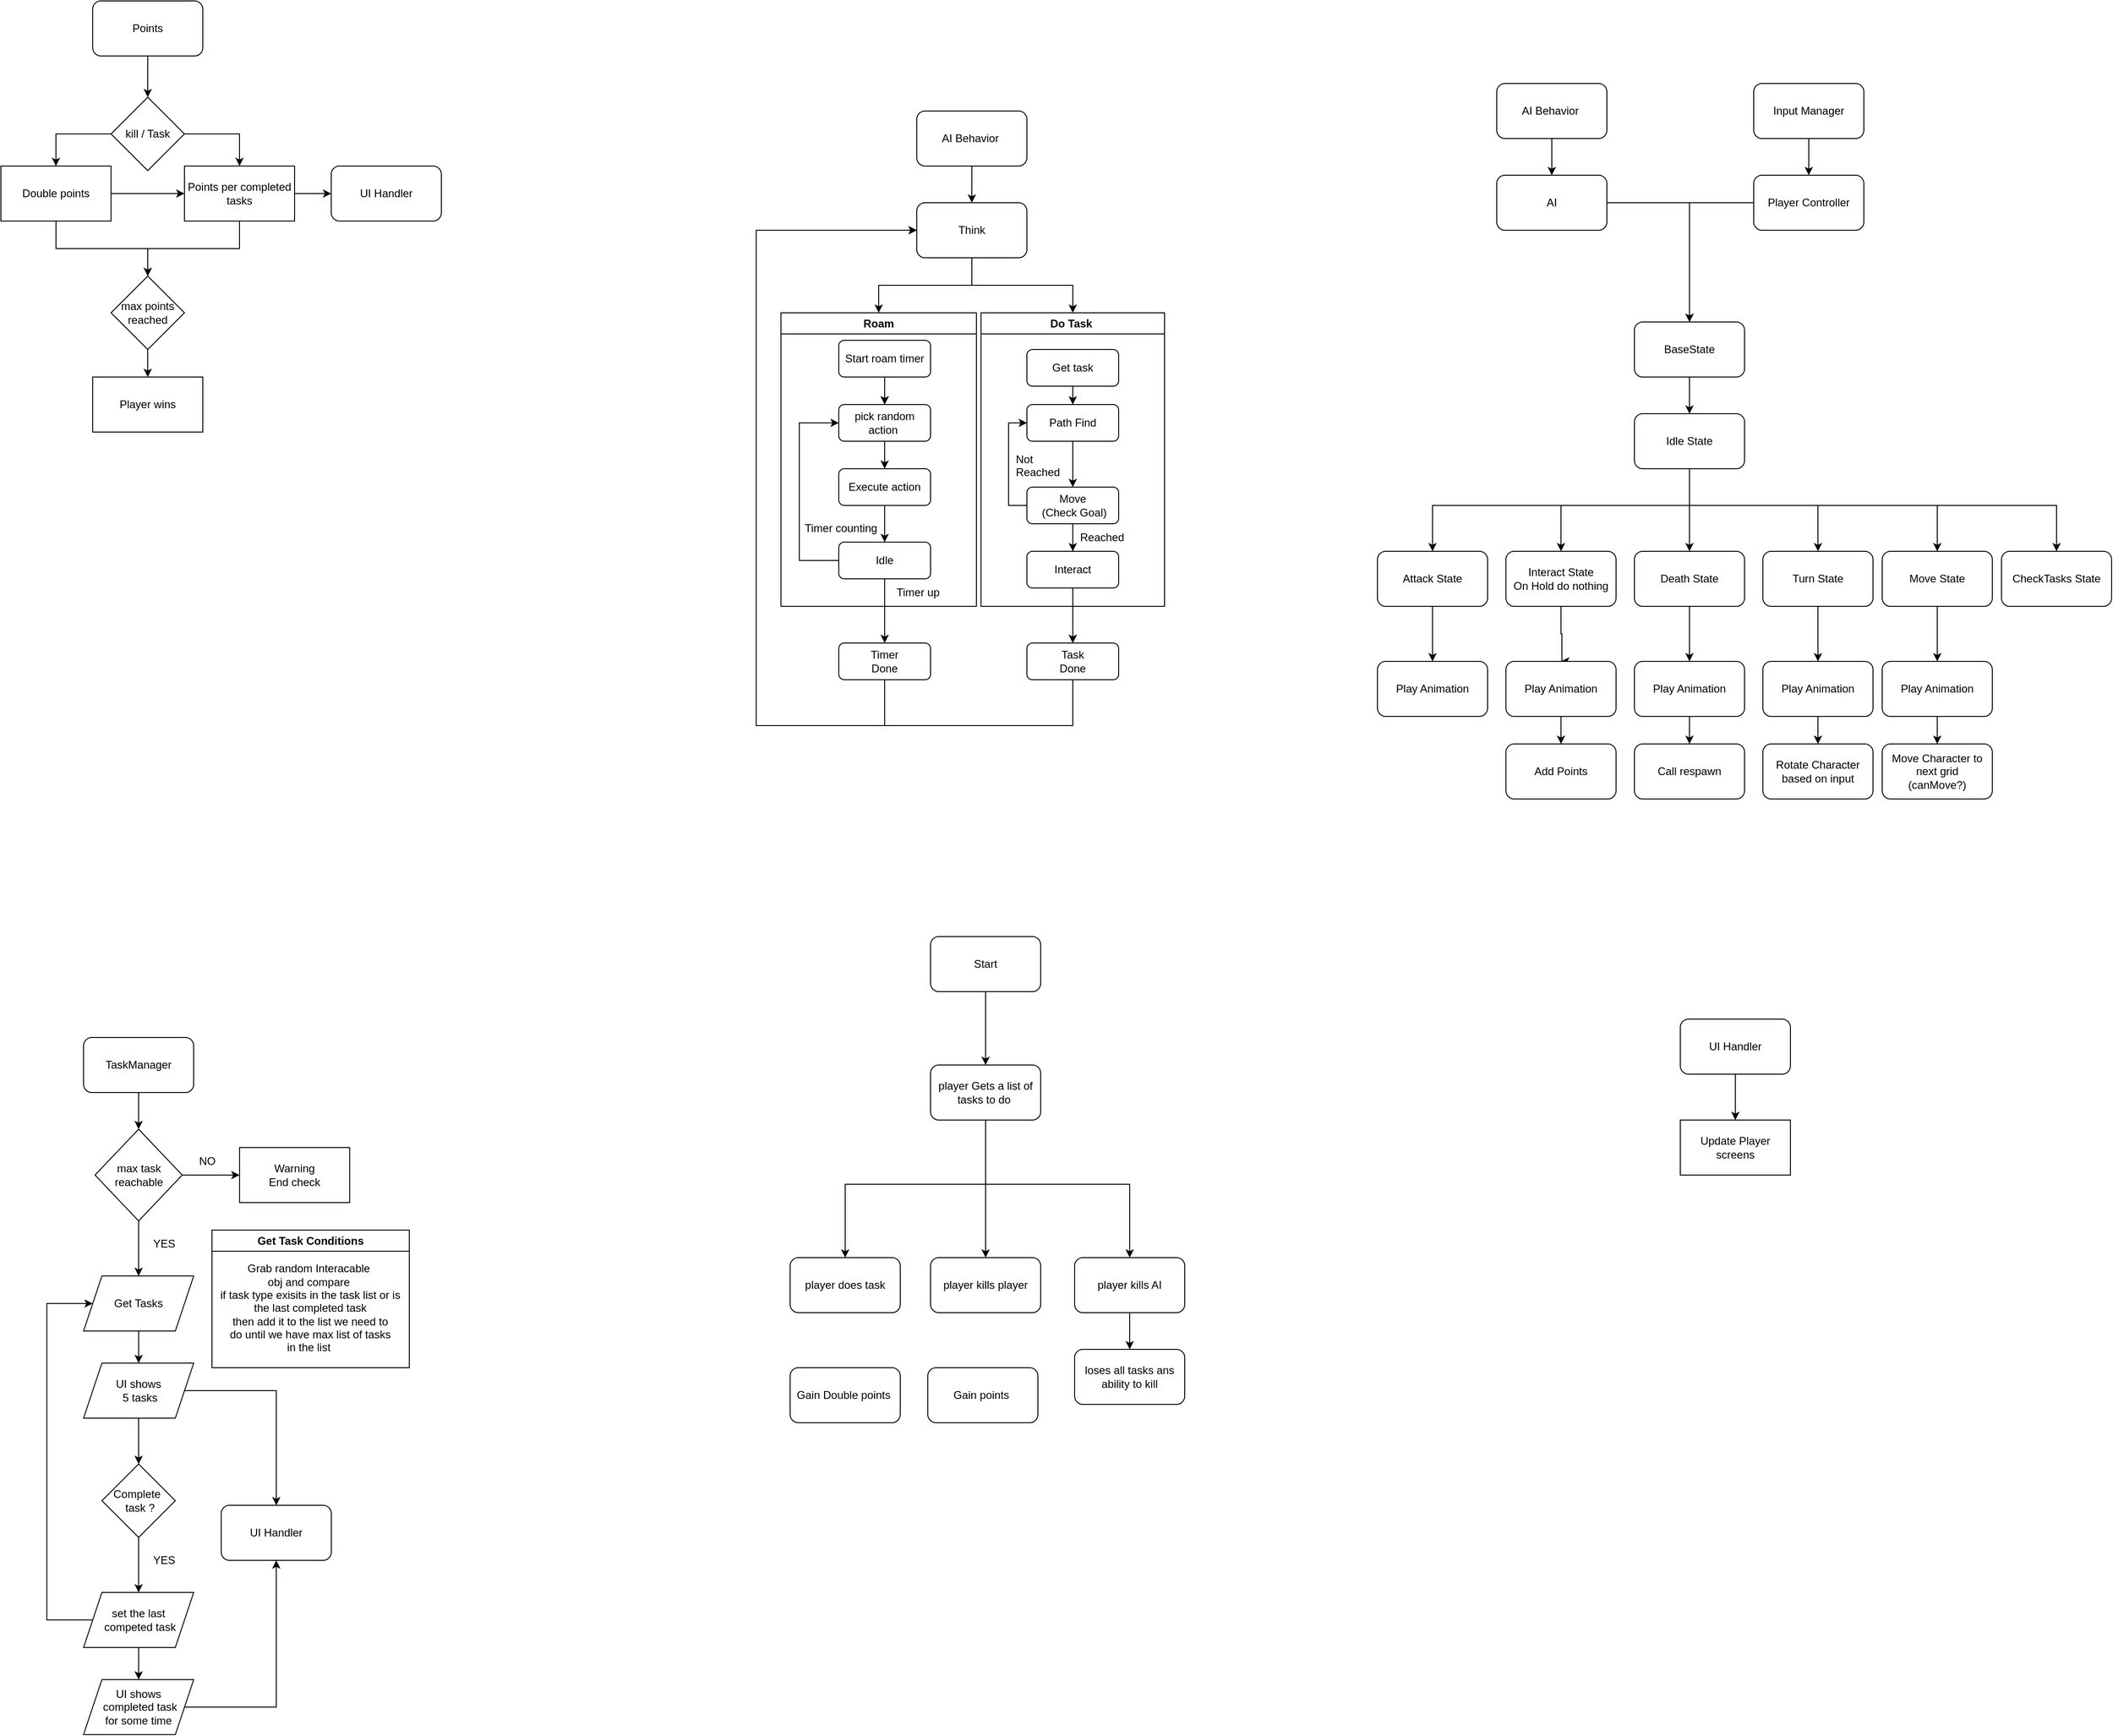 <mxfile version="23.1.5" type="device">
  <diagram name="Page-1" id="fpUOnozSw0sFAfAjcg4Q">
    <mxGraphModel dx="3118" dy="820" grid="1" gridSize="10" guides="1" tooltips="1" connect="1" arrows="1" fold="1" page="1" pageScale="1" pageWidth="850" pageHeight="1100" math="0" shadow="0">
      <root>
        <mxCell id="0" />
        <mxCell id="1" parent="0" />
        <mxCell id="XSct5k5VQUa2GznqLbLM-2" style="edgeStyle=orthogonalEdgeStyle;rounded=0;orthogonalLoop=1;jettySize=auto;html=1;entryX=0.5;entryY=0;entryDx=0;entryDy=0;" parent="1" source="XSct5k5VQUa2GznqLbLM-1" target="XSct5k5VQUa2GznqLbLM-3" edge="1">
          <mxGeometry relative="1" as="geometry">
            <mxPoint x="500" y="280" as="targetPoint" />
          </mxGeometry>
        </mxCell>
        <mxCell id="XSct5k5VQUa2GznqLbLM-1" value="Input Manager" style="rounded=1;whiteSpace=wrap;html=1;" parent="1" vertex="1">
          <mxGeometry x="440" y="190" width="120" height="60" as="geometry" />
        </mxCell>
        <mxCell id="XSct5k5VQUa2GznqLbLM-5" value="" style="edgeStyle=orthogonalEdgeStyle;rounded=0;orthogonalLoop=1;jettySize=auto;html=1;" parent="1" source="XSct5k5VQUa2GznqLbLM-3" target="XSct5k5VQUa2GznqLbLM-4" edge="1">
          <mxGeometry relative="1" as="geometry" />
        </mxCell>
        <mxCell id="XSct5k5VQUa2GznqLbLM-3" value="Player Controller" style="rounded=1;whiteSpace=wrap;html=1;" parent="1" vertex="1">
          <mxGeometry x="440" y="290" width="120" height="60" as="geometry" />
        </mxCell>
        <mxCell id="XSct5k5VQUa2GznqLbLM-13" style="edgeStyle=orthogonalEdgeStyle;rounded=0;orthogonalLoop=1;jettySize=auto;html=1;entryX=0.5;entryY=0;entryDx=0;entryDy=0;" parent="1" source="XSct5k5VQUa2GznqLbLM-4" target="XSct5k5VQUa2GznqLbLM-8" edge="1">
          <mxGeometry relative="1" as="geometry" />
        </mxCell>
        <mxCell id="XSct5k5VQUa2GznqLbLM-4" value="BaseState" style="whiteSpace=wrap;html=1;rounded=1;" parent="1" vertex="1">
          <mxGeometry x="310" y="450" width="120" height="60" as="geometry" />
        </mxCell>
        <mxCell id="XSct5k5VQUa2GznqLbLM-32" style="edgeStyle=orthogonalEdgeStyle;rounded=0;orthogonalLoop=1;jettySize=auto;html=1;entryX=0.5;entryY=0;entryDx=0;entryDy=0;" parent="1" source="XSct5k5VQUa2GznqLbLM-7" target="XSct5k5VQUa2GznqLbLM-33" edge="1">
          <mxGeometry relative="1" as="geometry">
            <mxPoint x="640" y="820" as="targetPoint" />
          </mxGeometry>
        </mxCell>
        <mxCell id="XSct5k5VQUa2GznqLbLM-7" value="Move State" style="whiteSpace=wrap;html=1;rounded=1;" parent="1" vertex="1">
          <mxGeometry x="580" y="700" width="120" height="60" as="geometry" />
        </mxCell>
        <mxCell id="Volj_1E85MB9AknWKt4E-5" style="edgeStyle=orthogonalEdgeStyle;rounded=0;orthogonalLoop=1;jettySize=auto;html=1;entryX=0.5;entryY=0;entryDx=0;entryDy=0;" parent="1" source="XSct5k5VQUa2GznqLbLM-8" target="XSct5k5VQUa2GznqLbLM-11" edge="1">
          <mxGeometry relative="1" as="geometry">
            <Array as="points">
              <mxPoint x="370" y="650" />
              <mxPoint x="90" y="650" />
            </Array>
          </mxGeometry>
        </mxCell>
        <mxCell id="Volj_1E85MB9AknWKt4E-6" style="edgeStyle=orthogonalEdgeStyle;rounded=0;orthogonalLoop=1;jettySize=auto;html=1;entryX=0.5;entryY=0;entryDx=0;entryDy=0;" parent="1" source="XSct5k5VQUa2GznqLbLM-8" target="XSct5k5VQUa2GznqLbLM-12" edge="1">
          <mxGeometry relative="1" as="geometry">
            <Array as="points">
              <mxPoint x="370" y="650" />
              <mxPoint x="230" y="650" />
            </Array>
          </mxGeometry>
        </mxCell>
        <mxCell id="Volj_1E85MB9AknWKt4E-7" style="edgeStyle=orthogonalEdgeStyle;rounded=0;orthogonalLoop=1;jettySize=auto;html=1;entryX=0.5;entryY=0;entryDx=0;entryDy=0;" parent="1" source="XSct5k5VQUa2GznqLbLM-8" target="XSct5k5VQUa2GznqLbLM-10" edge="1">
          <mxGeometry relative="1" as="geometry">
            <Array as="points">
              <mxPoint x="370" y="680" />
              <mxPoint x="370" y="680" />
            </Array>
          </mxGeometry>
        </mxCell>
        <mxCell id="Volj_1E85MB9AknWKt4E-8" style="edgeStyle=orthogonalEdgeStyle;rounded=0;orthogonalLoop=1;jettySize=auto;html=1;entryX=0.5;entryY=0;entryDx=0;entryDy=0;" parent="1" source="XSct5k5VQUa2GznqLbLM-8" target="XSct5k5VQUa2GznqLbLM-9" edge="1">
          <mxGeometry relative="1" as="geometry">
            <Array as="points">
              <mxPoint x="370" y="650" />
              <mxPoint x="510" y="650" />
            </Array>
          </mxGeometry>
        </mxCell>
        <mxCell id="Volj_1E85MB9AknWKt4E-9" style="edgeStyle=orthogonalEdgeStyle;rounded=0;orthogonalLoop=1;jettySize=auto;html=1;entryX=0.5;entryY=0;entryDx=0;entryDy=0;" parent="1" source="XSct5k5VQUa2GznqLbLM-8" target="XSct5k5VQUa2GznqLbLM-71" edge="1">
          <mxGeometry relative="1" as="geometry">
            <Array as="points">
              <mxPoint x="370" y="650" />
              <mxPoint x="770" y="650" />
            </Array>
          </mxGeometry>
        </mxCell>
        <mxCell id="Volj_1E85MB9AknWKt4E-10" style="edgeStyle=orthogonalEdgeStyle;rounded=0;orthogonalLoop=1;jettySize=auto;html=1;entryX=0.5;entryY=0;entryDx=0;entryDy=0;" parent="1" source="XSct5k5VQUa2GznqLbLM-8" target="XSct5k5VQUa2GznqLbLM-7" edge="1">
          <mxGeometry relative="1" as="geometry">
            <Array as="points">
              <mxPoint x="370" y="650" />
              <mxPoint x="640" y="650" />
            </Array>
          </mxGeometry>
        </mxCell>
        <mxCell id="XSct5k5VQUa2GznqLbLM-8" value="Idle State" style="whiteSpace=wrap;html=1;rounded=1;" parent="1" vertex="1">
          <mxGeometry x="310" y="550" width="120" height="60" as="geometry" />
        </mxCell>
        <mxCell id="XSct5k5VQUa2GznqLbLM-25" style="edgeStyle=orthogonalEdgeStyle;rounded=0;orthogonalLoop=1;jettySize=auto;html=1;entryX=0.5;entryY=0;entryDx=0;entryDy=0;" parent="1" source="XSct5k5VQUa2GznqLbLM-9" target="XSct5k5VQUa2GznqLbLM-26" edge="1">
          <mxGeometry relative="1" as="geometry" />
        </mxCell>
        <mxCell id="XSct5k5VQUa2GznqLbLM-9" value="Turn State" style="whiteSpace=wrap;html=1;rounded=1;" parent="1" vertex="1">
          <mxGeometry x="450" y="700" width="120" height="60" as="geometry" />
        </mxCell>
        <mxCell id="XSct5k5VQUa2GznqLbLM-18" style="edgeStyle=orthogonalEdgeStyle;rounded=0;orthogonalLoop=1;jettySize=auto;html=1;" parent="1" source="XSct5k5VQUa2GznqLbLM-10" edge="1">
          <mxGeometry relative="1" as="geometry">
            <mxPoint x="370" y="820" as="targetPoint" />
          </mxGeometry>
        </mxCell>
        <mxCell id="XSct5k5VQUa2GznqLbLM-10" value="Death State" style="whiteSpace=wrap;html=1;rounded=1;" parent="1" vertex="1">
          <mxGeometry x="310" y="700" width="120" height="60" as="geometry" />
        </mxCell>
        <mxCell id="XSct5k5VQUa2GznqLbLM-11" value="Attack State" style="whiteSpace=wrap;html=1;rounded=1;" parent="1" vertex="1">
          <mxGeometry x="30" y="700" width="120" height="60" as="geometry" />
        </mxCell>
        <mxCell id="XSct5k5VQUa2GznqLbLM-12" value="Interact State&lt;br&gt;On Hold do nothing" style="whiteSpace=wrap;html=1;rounded=1;" parent="1" vertex="1">
          <mxGeometry x="170" y="700" width="120" height="60" as="geometry" />
        </mxCell>
        <mxCell id="XSct5k5VQUa2GznqLbLM-21" style="edgeStyle=orthogonalEdgeStyle;rounded=0;orthogonalLoop=1;jettySize=auto;html=1;entryX=0.5;entryY=0;entryDx=0;entryDy=0;" parent="1" source="XSct5k5VQUa2GznqLbLM-19" target="XSct5k5VQUa2GznqLbLM-20" edge="1">
          <mxGeometry relative="1" as="geometry" />
        </mxCell>
        <mxCell id="XSct5k5VQUa2GznqLbLM-19" value="Play Animation" style="whiteSpace=wrap;html=1;rounded=1;" parent="1" vertex="1">
          <mxGeometry x="310" y="820" width="120" height="60" as="geometry" />
        </mxCell>
        <mxCell id="XSct5k5VQUa2GznqLbLM-20" value="Call respawn" style="whiteSpace=wrap;html=1;rounded=1;" parent="1" vertex="1">
          <mxGeometry x="310" y="910" width="120" height="60" as="geometry" />
        </mxCell>
        <mxCell id="XSct5k5VQUa2GznqLbLM-23" value="Rotate Character based on input" style="whiteSpace=wrap;html=1;rounded=1;" parent="1" vertex="1">
          <mxGeometry x="450" y="910" width="120" height="60" as="geometry" />
        </mxCell>
        <mxCell id="XSct5k5VQUa2GznqLbLM-27" style="edgeStyle=orthogonalEdgeStyle;rounded=0;orthogonalLoop=1;jettySize=auto;html=1;entryX=0.5;entryY=0;entryDx=0;entryDy=0;" parent="1" source="XSct5k5VQUa2GznqLbLM-26" target="XSct5k5VQUa2GznqLbLM-23" edge="1">
          <mxGeometry relative="1" as="geometry" />
        </mxCell>
        <mxCell id="XSct5k5VQUa2GznqLbLM-26" value="Play Animation" style="whiteSpace=wrap;html=1;rounded=1;" parent="1" vertex="1">
          <mxGeometry x="450" y="820" width="120" height="60" as="geometry" />
        </mxCell>
        <mxCell id="XSct5k5VQUa2GznqLbLM-35" style="edgeStyle=orthogonalEdgeStyle;rounded=0;orthogonalLoop=1;jettySize=auto;html=1;" parent="1" source="XSct5k5VQUa2GznqLbLM-33" target="XSct5k5VQUa2GznqLbLM-34" edge="1">
          <mxGeometry relative="1" as="geometry" />
        </mxCell>
        <mxCell id="XSct5k5VQUa2GznqLbLM-33" value="Play Animation" style="whiteSpace=wrap;html=1;rounded=1;" parent="1" vertex="1">
          <mxGeometry x="580" y="820" width="120" height="60" as="geometry" />
        </mxCell>
        <mxCell id="XSct5k5VQUa2GznqLbLM-34" value="Move Character to next grid&lt;div&gt;(canMove?)&lt;/div&gt;" style="whiteSpace=wrap;html=1;rounded=1;" parent="1" vertex="1">
          <mxGeometry x="580" y="910" width="120" height="60" as="geometry" />
        </mxCell>
        <mxCell id="cFJ6EwEZcU4XQTctLiup-2" style="edgeStyle=orthogonalEdgeStyle;rounded=0;orthogonalLoop=1;jettySize=auto;html=1;entryX=0.5;entryY=0;entryDx=0;entryDy=0;" parent="1" source="cFJ6EwEZcU4XQTctLiup-1" target="xqMqaPBEPbHjZp_7vXyr-19" edge="1">
          <mxGeometry relative="1" as="geometry">
            <mxPoint x="-522" y="350.0" as="sourcePoint" />
            <Array as="points" />
          </mxGeometry>
        </mxCell>
        <mxCell id="k_e-ELGLgppn5nw8v2pl-16" style="edgeStyle=orthogonalEdgeStyle;rounded=0;orthogonalLoop=1;jettySize=auto;html=1;entryX=0.5;entryY=0;entryDx=0;entryDy=0;exitX=0.5;exitY=1;exitDx=0;exitDy=0;" parent="1" source="znZZMsB74qmJo8x0Kip--1" target="cFJ6EwEZcU4XQTctLiup-1" edge="1">
          <mxGeometry relative="1" as="geometry">
            <mxPoint x="-412" y="270" as="sourcePoint" />
          </mxGeometry>
        </mxCell>
        <mxCell id="XSct5k5VQUa2GznqLbLM-71" value="CheckTasks State" style="whiteSpace=wrap;html=1;rounded=1;" parent="1" vertex="1">
          <mxGeometry x="710" y="700" width="120" height="60" as="geometry" />
        </mxCell>
        <mxCell id="XSct5k5VQUa2GznqLbLM-72" style="edgeStyle=orthogonalEdgeStyle;rounded=0;orthogonalLoop=1;jettySize=auto;html=1;exitX=0.5;exitY=1;exitDx=0;exitDy=0;" parent="1" source="XSct5k5VQUa2GznqLbLM-12" edge="1">
          <mxGeometry relative="1" as="geometry">
            <mxPoint x="230" y="820" as="targetPoint" />
            <mxPoint x="380" y="770" as="sourcePoint" />
            <Array as="points">
              <mxPoint x="230" y="790" />
              <mxPoint x="231" y="790" />
              <mxPoint x="231" y="820" />
            </Array>
          </mxGeometry>
        </mxCell>
        <mxCell id="XSct5k5VQUa2GznqLbLM-73" value="Add Points" style="whiteSpace=wrap;html=1;rounded=1;" parent="1" vertex="1">
          <mxGeometry x="170" y="910" width="120" height="60" as="geometry" />
        </mxCell>
        <mxCell id="XSct5k5VQUa2GznqLbLM-75" style="edgeStyle=orthogonalEdgeStyle;rounded=0;orthogonalLoop=1;jettySize=auto;html=1;entryX=0.5;entryY=0;entryDx=0;entryDy=0;" parent="1" source="XSct5k5VQUa2GznqLbLM-74" target="XSct5k5VQUa2GznqLbLM-73" edge="1">
          <mxGeometry relative="1" as="geometry" />
        </mxCell>
        <mxCell id="XSct5k5VQUa2GznqLbLM-74" value="Play Animation" style="whiteSpace=wrap;html=1;rounded=1;" parent="1" vertex="1">
          <mxGeometry x="170" y="820" width="120" height="60" as="geometry" />
        </mxCell>
        <mxCell id="XSct5k5VQUa2GznqLbLM-76" value="Play Animation" style="whiteSpace=wrap;html=1;rounded=1;" parent="1" vertex="1">
          <mxGeometry x="30" y="820" width="120" height="60" as="geometry" />
        </mxCell>
        <mxCell id="XSct5k5VQUa2GznqLbLM-77" style="edgeStyle=orthogonalEdgeStyle;rounded=0;orthogonalLoop=1;jettySize=auto;html=1;exitX=0.5;exitY=1;exitDx=0;exitDy=0;entryX=0.5;entryY=0;entryDx=0;entryDy=0;" parent="1" source="XSct5k5VQUa2GznqLbLM-11" target="XSct5k5VQUa2GznqLbLM-76" edge="1">
          <mxGeometry relative="1" as="geometry">
            <mxPoint x="240" y="830" as="targetPoint" />
            <mxPoint x="240" y="770" as="sourcePoint" />
            <Array as="points">
              <mxPoint x="90" y="810" />
              <mxPoint x="90" y="810" />
            </Array>
          </mxGeometry>
        </mxCell>
        <mxCell id="xqMqaPBEPbHjZp_7vXyr-19" value="Roam" style="swimlane;whiteSpace=wrap;html=1;" parent="1" vertex="1">
          <mxGeometry x="-620" y="440" width="213" height="320" as="geometry" />
        </mxCell>
        <mxCell id="xqMqaPBEPbHjZp_7vXyr-21" style="edgeStyle=orthogonalEdgeStyle;rounded=0;orthogonalLoop=1;jettySize=auto;html=1;entryX=0.5;entryY=0;entryDx=0;entryDy=0;" parent="xqMqaPBEPbHjZp_7vXyr-19" source="T1XJ8mTRFxujSmtySTRM-1" target="xqMqaPBEPbHjZp_7vXyr-13" edge="1">
          <mxGeometry relative="1" as="geometry">
            <mxPoint x="113" y="60.0" as="sourcePoint" />
          </mxGeometry>
        </mxCell>
        <mxCell id="xqMqaPBEPbHjZp_7vXyr-13" value="pick random action&amp;nbsp;" style="whiteSpace=wrap;html=1;rounded=1;" parent="xqMqaPBEPbHjZp_7vXyr-19" vertex="1">
          <mxGeometry x="63" y="100.0" width="100" height="40" as="geometry" />
        </mxCell>
        <mxCell id="xqMqaPBEPbHjZp_7vXyr-16" value="" style="edgeStyle=orthogonalEdgeStyle;rounded=0;orthogonalLoop=1;jettySize=auto;html=1;" parent="xqMqaPBEPbHjZp_7vXyr-19" source="xqMqaPBEPbHjZp_7vXyr-13" target="xqMqaPBEPbHjZp_7vXyr-15" edge="1">
          <mxGeometry relative="1" as="geometry">
            <mxPoint x="113" y="140.0" as="sourcePoint" />
            <mxPoint x="113" y="220.0" as="targetPoint" />
          </mxGeometry>
        </mxCell>
        <mxCell id="xqMqaPBEPbHjZp_7vXyr-15" value="Execute action" style="whiteSpace=wrap;html=1;rounded=1;" parent="xqMqaPBEPbHjZp_7vXyr-19" vertex="1">
          <mxGeometry x="63" y="170.0" width="100" height="40" as="geometry" />
        </mxCell>
        <mxCell id="xqMqaPBEPbHjZp_7vXyr-18" value="" style="edgeStyle=orthogonalEdgeStyle;rounded=0;orthogonalLoop=1;jettySize=auto;html=1;" parent="xqMqaPBEPbHjZp_7vXyr-19" source="xqMqaPBEPbHjZp_7vXyr-15" target="xqMqaPBEPbHjZp_7vXyr-17" edge="1">
          <mxGeometry relative="1" as="geometry">
            <mxPoint x="113" y="220.0" as="sourcePoint" />
            <mxPoint x="113" y="330.0" as="targetPoint" />
          </mxGeometry>
        </mxCell>
        <mxCell id="T1XJ8mTRFxujSmtySTRM-5" style="edgeStyle=orthogonalEdgeStyle;rounded=0;orthogonalLoop=1;jettySize=auto;html=1;entryX=0;entryY=0.5;entryDx=0;entryDy=0;" parent="xqMqaPBEPbHjZp_7vXyr-19" source="xqMqaPBEPbHjZp_7vXyr-17" target="xqMqaPBEPbHjZp_7vXyr-13" edge="1">
          <mxGeometry relative="1" as="geometry">
            <Array as="points">
              <mxPoint x="20" y="270" />
              <mxPoint x="20" y="120" />
            </Array>
          </mxGeometry>
        </mxCell>
        <mxCell id="xqMqaPBEPbHjZp_7vXyr-17" value="Idle" style="whiteSpace=wrap;html=1;rounded=1;" parent="xqMqaPBEPbHjZp_7vXyr-19" vertex="1">
          <mxGeometry x="63" y="250.0" width="100" height="40" as="geometry" />
        </mxCell>
        <mxCell id="T1XJ8mTRFxujSmtySTRM-1" value="Start roam timer" style="whiteSpace=wrap;html=1;rounded=1;" parent="xqMqaPBEPbHjZp_7vXyr-19" vertex="1">
          <mxGeometry x="63" y="30.0" width="100" height="40" as="geometry" />
        </mxCell>
        <mxCell id="T1XJ8mTRFxujSmtySTRM-3" value="" style="edgeStyle=orthogonalEdgeStyle;rounded=0;orthogonalLoop=1;jettySize=auto;html=1;" parent="xqMqaPBEPbHjZp_7vXyr-19" source="T1XJ8mTRFxujSmtySTRM-1" target="xqMqaPBEPbHjZp_7vXyr-13" edge="1">
          <mxGeometry relative="1" as="geometry" />
        </mxCell>
        <mxCell id="T1XJ8mTRFxujSmtySTRM-7" value="Timer counting" style="text;strokeColor=none;fillColor=none;align=left;verticalAlign=middle;spacingLeft=4;spacingRight=4;overflow=hidden;points=[[0,0.5],[1,0.5]];portConstraint=eastwest;rotatable=0;whiteSpace=wrap;html=1;" parent="xqMqaPBEPbHjZp_7vXyr-19" vertex="1">
          <mxGeometry x="20" y="220" width="90" height="30" as="geometry" />
        </mxCell>
        <mxCell id="T1XJ8mTRFxujSmtySTRM-9" value="Timer up" style="text;strokeColor=none;fillColor=none;align=left;verticalAlign=middle;spacingLeft=4;spacingRight=4;overflow=hidden;points=[[0,0.5],[1,0.5]];portConstraint=eastwest;rotatable=0;whiteSpace=wrap;html=1;" parent="xqMqaPBEPbHjZp_7vXyr-19" vertex="1">
          <mxGeometry x="120" y="290.0" width="58" height="30" as="geometry" />
        </mxCell>
        <mxCell id="k_e-ELGLgppn5nw8v2pl-15" style="edgeStyle=orthogonalEdgeStyle;rounded=0;orthogonalLoop=1;jettySize=auto;html=1;entryX=0;entryY=0.5;entryDx=0;entryDy=0;" parent="1" source="xqMqaPBEPbHjZp_7vXyr-23" target="cFJ6EwEZcU4XQTctLiup-1" edge="1">
          <mxGeometry relative="1" as="geometry">
            <Array as="points">
              <mxPoint x="-507" y="890" />
              <mxPoint x="-647" y="890" />
              <mxPoint x="-647" y="350" />
            </Array>
          </mxGeometry>
        </mxCell>
        <mxCell id="xqMqaPBEPbHjZp_7vXyr-23" value="Timer&lt;br&gt;Done" style="whiteSpace=wrap;html=1;rounded=1;" parent="1" vertex="1">
          <mxGeometry x="-557" y="800" width="100" height="40" as="geometry" />
        </mxCell>
        <mxCell id="Volj_1E85MB9AknWKt4E-1" value="TaskManager" style="rounded=1;whiteSpace=wrap;html=1;" parent="1" vertex="1">
          <mxGeometry x="-1379.94" y="1230" width="120" height="60" as="geometry" />
        </mxCell>
        <mxCell id="Volj_1E85MB9AknWKt4E-4" style="edgeStyle=orthogonalEdgeStyle;rounded=0;orthogonalLoop=1;jettySize=auto;html=1;entryX=0.5;entryY=0;entryDx=0;entryDy=0;" parent="1" source="Volj_1E85MB9AknWKt4E-2" target="Volj_1E85MB9AknWKt4E-3" edge="1">
          <mxGeometry relative="1" as="geometry" />
        </mxCell>
        <mxCell id="Volj_1E85MB9AknWKt4E-2" value="Points" style="rounded=1;whiteSpace=wrap;html=1;" parent="1" vertex="1">
          <mxGeometry x="-1370" y="100" width="120" height="60" as="geometry" />
        </mxCell>
        <mxCell id="znZZMsB74qmJo8x0Kip--5" value="" style="edgeStyle=orthogonalEdgeStyle;rounded=0;orthogonalLoop=1;jettySize=auto;html=1;" edge="1" parent="1" source="Volj_1E85MB9AknWKt4E-3" target="znZZMsB74qmJo8x0Kip--4">
          <mxGeometry relative="1" as="geometry">
            <Array as="points">
              <mxPoint x="-1410.06" y="245" />
            </Array>
          </mxGeometry>
        </mxCell>
        <mxCell id="znZZMsB74qmJo8x0Kip--8" style="edgeStyle=orthogonalEdgeStyle;rounded=0;orthogonalLoop=1;jettySize=auto;html=1;entryX=0.5;entryY=0;entryDx=0;entryDy=0;" edge="1" parent="1" source="Volj_1E85MB9AknWKt4E-3" target="znZZMsB74qmJo8x0Kip--7">
          <mxGeometry relative="1" as="geometry">
            <Array as="points">
              <mxPoint x="-1210.06" y="245" />
            </Array>
          </mxGeometry>
        </mxCell>
        <mxCell id="Volj_1E85MB9AknWKt4E-3" value="kill / Task" style="rhombus;whiteSpace=wrap;html=1;" parent="1" vertex="1">
          <mxGeometry x="-1350" y="205" width="80" height="80" as="geometry" />
        </mxCell>
        <mxCell id="k_e-ELGLgppn5nw8v2pl-13" style="edgeStyle=orthogonalEdgeStyle;rounded=0;orthogonalLoop=1;jettySize=auto;html=1;entryX=0.5;entryY=0;entryDx=0;entryDy=0;" parent="1" source="Volj_1E85MB9AknWKt4E-11" target="cFJ6EwEZcU4XQTctLiup-5" edge="1">
          <mxGeometry relative="1" as="geometry" />
        </mxCell>
        <mxCell id="Volj_1E85MB9AknWKt4E-11" value="Do Task&amp;nbsp;" style="swimlane;whiteSpace=wrap;html=1;" parent="1" vertex="1">
          <mxGeometry x="-402" y="440" width="200" height="320" as="geometry" />
        </mxCell>
        <mxCell id="k_e-ELGLgppn5nw8v2pl-5" style="edgeStyle=orthogonalEdgeStyle;rounded=0;orthogonalLoop=1;jettySize=auto;html=1;entryX=0.5;entryY=0;entryDx=0;entryDy=0;" parent="Volj_1E85MB9AknWKt4E-11" source="k_e-ELGLgppn5nw8v2pl-1" target="k_e-ELGLgppn5nw8v2pl-4" edge="1">
          <mxGeometry relative="1" as="geometry" />
        </mxCell>
        <mxCell id="k_e-ELGLgppn5nw8v2pl-1" value="Path Find" style="whiteSpace=wrap;html=1;rounded=1;" parent="Volj_1E85MB9AknWKt4E-11" vertex="1">
          <mxGeometry x="50" y="100" width="100" height="40" as="geometry" />
        </mxCell>
        <mxCell id="k_e-ELGLgppn5nw8v2pl-3" style="edgeStyle=orthogonalEdgeStyle;rounded=0;orthogonalLoop=1;jettySize=auto;html=1;" parent="Volj_1E85MB9AknWKt4E-11" source="k_e-ELGLgppn5nw8v2pl-2" target="k_e-ELGLgppn5nw8v2pl-1" edge="1">
          <mxGeometry relative="1" as="geometry" />
        </mxCell>
        <mxCell id="k_e-ELGLgppn5nw8v2pl-2" value="Get task" style="whiteSpace=wrap;html=1;rounded=1;" parent="Volj_1E85MB9AknWKt4E-11" vertex="1">
          <mxGeometry x="50" y="40" width="100" height="40" as="geometry" />
        </mxCell>
        <mxCell id="k_e-ELGLgppn5nw8v2pl-6" style="edgeStyle=orthogonalEdgeStyle;rounded=0;orthogonalLoop=1;jettySize=auto;html=1;entryX=0;entryY=0.5;entryDx=0;entryDy=0;" parent="Volj_1E85MB9AknWKt4E-11" source="k_e-ELGLgppn5nw8v2pl-7" target="k_e-ELGLgppn5nw8v2pl-1" edge="1">
          <mxGeometry relative="1" as="geometry">
            <Array as="points">
              <mxPoint x="100" y="210" />
              <mxPoint x="30" y="210" />
              <mxPoint x="30" y="120" />
            </Array>
          </mxGeometry>
        </mxCell>
        <mxCell id="k_e-ELGLgppn5nw8v2pl-8" style="edgeStyle=orthogonalEdgeStyle;rounded=0;orthogonalLoop=1;jettySize=auto;html=1;entryX=0.5;entryY=0;entryDx=0;entryDy=0;" parent="Volj_1E85MB9AknWKt4E-11" source="k_e-ELGLgppn5nw8v2pl-4" target="k_e-ELGLgppn5nw8v2pl-7" edge="1">
          <mxGeometry relative="1" as="geometry" />
        </mxCell>
        <mxCell id="k_e-ELGLgppn5nw8v2pl-4" value="Move&lt;br&gt;&amp;nbsp;(Check Goal)" style="whiteSpace=wrap;html=1;rounded=1;" parent="Volj_1E85MB9AknWKt4E-11" vertex="1">
          <mxGeometry x="50" y="190" width="100" height="40" as="geometry" />
        </mxCell>
        <mxCell id="k_e-ELGLgppn5nw8v2pl-7" value="Interact" style="whiteSpace=wrap;html=1;rounded=1;" parent="Volj_1E85MB9AknWKt4E-11" vertex="1">
          <mxGeometry x="50" y="260" width="100" height="40" as="geometry" />
        </mxCell>
        <mxCell id="k_e-ELGLgppn5nw8v2pl-21" value="Not Reached" style="text;strokeColor=none;fillColor=none;align=left;verticalAlign=middle;spacingLeft=4;spacingRight=4;overflow=hidden;points=[[0,0.5],[1,0.5]];portConstraint=eastwest;rotatable=0;whiteSpace=wrap;html=1;" parent="Volj_1E85MB9AknWKt4E-11" vertex="1">
          <mxGeometry x="32" y="150" width="58" height="30" as="geometry" />
        </mxCell>
        <mxCell id="k_e-ELGLgppn5nw8v2pl-22" value="Reached" style="text;strokeColor=none;fillColor=none;align=left;verticalAlign=middle;spacingLeft=4;spacingRight=4;overflow=hidden;points=[[0,0.5],[1,0.5]];portConstraint=eastwest;rotatable=0;whiteSpace=wrap;html=1;" parent="Volj_1E85MB9AknWKt4E-11" vertex="1">
          <mxGeometry x="102" y="230" width="58" height="30" as="geometry" />
        </mxCell>
        <mxCell id="ABTgJKOR7nkzbQ6pQ3x9-3" value="Get Tasks" style="shape=parallelogram;perimeter=parallelogramPerimeter;whiteSpace=wrap;html=1;fixedSize=1;" parent="1" vertex="1">
          <mxGeometry x="-1379.94" y="1490" width="120" height="60" as="geometry" />
        </mxCell>
        <mxCell id="ABTgJKOR7nkzbQ6pQ3x9-9" value="" style="edgeStyle=orthogonalEdgeStyle;rounded=0;orthogonalLoop=1;jettySize=auto;html=1;" parent="1" source="ABTgJKOR7nkzbQ6pQ3x9-6" target="ABTgJKOR7nkzbQ6pQ3x9-8" edge="1">
          <mxGeometry relative="1" as="geometry" />
        </mxCell>
        <mxCell id="cFJ6EwEZcU4XQTctLiup-38" style="edgeStyle=orthogonalEdgeStyle;rounded=0;orthogonalLoop=1;jettySize=auto;html=1;" parent="1" source="ABTgJKOR7nkzbQ6pQ3x9-6" target="cFJ6EwEZcU4XQTctLiup-36" edge="1">
          <mxGeometry relative="1" as="geometry" />
        </mxCell>
        <mxCell id="ABTgJKOR7nkzbQ6pQ3x9-6" value="UI shows&lt;br&gt;&amp;nbsp;5 tasks" style="shape=parallelogram;perimeter=parallelogramPerimeter;whiteSpace=wrap;html=1;fixedSize=1;" parent="1" vertex="1">
          <mxGeometry x="-1379.94" y="1585" width="120" height="60" as="geometry" />
        </mxCell>
        <mxCell id="cFJ6EwEZcU4XQTctLiup-12" value="" style="edgeStyle=orthogonalEdgeStyle;rounded=0;orthogonalLoop=1;jettySize=auto;html=1;" parent="1" source="ABTgJKOR7nkzbQ6pQ3x9-8" target="cFJ6EwEZcU4XQTctLiup-11" edge="1">
          <mxGeometry relative="1" as="geometry" />
        </mxCell>
        <mxCell id="ABTgJKOR7nkzbQ6pQ3x9-8" value="Complete&amp;nbsp;&lt;br&gt;&amp;nbsp;task ?" style="rhombus;whiteSpace=wrap;html=1;" parent="1" vertex="1">
          <mxGeometry x="-1359.94" y="1695" width="80" height="80" as="geometry" />
        </mxCell>
        <mxCell id="cFJ6EwEZcU4XQTctLiup-4" style="edgeStyle=orthogonalEdgeStyle;rounded=0;orthogonalLoop=1;jettySize=auto;html=1;entryX=0.5;entryY=0;entryDx=0;entryDy=0;" parent="1" source="cFJ6EwEZcU4XQTctLiup-1" target="Volj_1E85MB9AknWKt4E-11" edge="1">
          <mxGeometry relative="1" as="geometry" />
        </mxCell>
        <mxCell id="cFJ6EwEZcU4XQTctLiup-1" value="Think" style="whiteSpace=wrap;html=1;rounded=1;" parent="1" vertex="1">
          <mxGeometry x="-472" y="320" width="120" height="60" as="geometry" />
        </mxCell>
        <mxCell id="k_e-ELGLgppn5nw8v2pl-14" style="edgeStyle=orthogonalEdgeStyle;rounded=0;orthogonalLoop=1;jettySize=auto;html=1;entryX=0;entryY=0.5;entryDx=0;entryDy=0;" parent="1" source="cFJ6EwEZcU4XQTctLiup-5" target="cFJ6EwEZcU4XQTctLiup-1" edge="1">
          <mxGeometry relative="1" as="geometry">
            <Array as="points">
              <mxPoint x="-302" y="890" />
              <mxPoint x="-647" y="890" />
              <mxPoint x="-647" y="350" />
            </Array>
          </mxGeometry>
        </mxCell>
        <mxCell id="cFJ6EwEZcU4XQTctLiup-5" value="Task &lt;br&gt;Done" style="whiteSpace=wrap;html=1;rounded=1;" parent="1" vertex="1">
          <mxGeometry x="-352" y="800" width="100" height="40" as="geometry" />
        </mxCell>
        <mxCell id="cFJ6EwEZcU4XQTctLiup-26" style="edgeStyle=orthogonalEdgeStyle;rounded=0;orthogonalLoop=1;jettySize=auto;html=1;entryX=0;entryY=0.5;entryDx=0;entryDy=0;" parent="1" source="cFJ6EwEZcU4XQTctLiup-11" target="ABTgJKOR7nkzbQ6pQ3x9-3" edge="1">
          <mxGeometry relative="1" as="geometry">
            <Array as="points">
              <mxPoint x="-1419.94" y="1865" />
              <mxPoint x="-1419.94" y="1520" />
            </Array>
          </mxGeometry>
        </mxCell>
        <mxCell id="cFJ6EwEZcU4XQTctLiup-40" style="edgeStyle=orthogonalEdgeStyle;rounded=0;orthogonalLoop=1;jettySize=auto;html=1;" parent="1" source="cFJ6EwEZcU4XQTctLiup-11" target="cFJ6EwEZcU4XQTctLiup-39" edge="1">
          <mxGeometry relative="1" as="geometry" />
        </mxCell>
        <mxCell id="cFJ6EwEZcU4XQTctLiup-11" value="set the last&lt;br&gt;&amp;nbsp;competed task" style="shape=parallelogram;perimeter=parallelogramPerimeter;whiteSpace=wrap;html=1;fixedSize=1;" parent="1" vertex="1">
          <mxGeometry x="-1379.94" y="1835" width="120" height="60" as="geometry" />
        </mxCell>
        <mxCell id="cFJ6EwEZcU4XQTctLiup-13" value="YES" style="text;strokeColor=none;fillColor=none;align=left;verticalAlign=middle;spacingLeft=4;spacingRight=4;overflow=hidden;points=[[0,0.5],[1,0.5]];portConstraint=eastwest;rotatable=0;whiteSpace=wrap;html=1;" parent="1" vertex="1">
          <mxGeometry x="-1309.94" y="1785" width="40" height="30" as="geometry" />
        </mxCell>
        <mxCell id="cFJ6EwEZcU4XQTctLiup-19" value="" style="edgeStyle=orthogonalEdgeStyle;rounded=0;orthogonalLoop=1;jettySize=auto;html=1;entryX=0.5;entryY=0;entryDx=0;entryDy=0;" parent="1" source="ABTgJKOR7nkzbQ6pQ3x9-3" target="ABTgJKOR7nkzbQ6pQ3x9-6" edge="1">
          <mxGeometry relative="1" as="geometry">
            <mxPoint x="-1329.94" y="1560" as="sourcePoint" />
            <mxPoint x="-1329.94" y="1620.0" as="targetPoint" />
          </mxGeometry>
        </mxCell>
        <mxCell id="cFJ6EwEZcU4XQTctLiup-28" value="" style="edgeStyle=orthogonalEdgeStyle;rounded=0;orthogonalLoop=1;jettySize=auto;html=1;" parent="1" source="cFJ6EwEZcU4XQTctLiup-29" target="cFJ6EwEZcU4XQTctLiup-32" edge="1">
          <mxGeometry relative="1" as="geometry" />
        </mxCell>
        <mxCell id="cFJ6EwEZcU4XQTctLiup-30" value="NO" style="text;strokeColor=none;fillColor=none;align=left;verticalAlign=middle;spacingLeft=4;spacingRight=4;overflow=hidden;points=[[0,0.5],[1,0.5]];portConstraint=eastwest;rotatable=0;whiteSpace=wrap;html=1;" parent="1" vertex="1">
          <mxGeometry x="-1259.94" y="1350" width="30" height="30" as="geometry" />
        </mxCell>
        <mxCell id="cFJ6EwEZcU4XQTctLiup-31" value="YES" style="text;strokeColor=none;fillColor=none;align=left;verticalAlign=middle;spacingLeft=4;spacingRight=4;overflow=hidden;points=[[0,0.5],[1,0.5]];portConstraint=eastwest;rotatable=0;whiteSpace=wrap;html=1;" parent="1" vertex="1">
          <mxGeometry x="-1309.94" y="1440" width="40" height="30" as="geometry" />
        </mxCell>
        <mxCell id="cFJ6EwEZcU4XQTctLiup-32" value="Warning&lt;br&gt;End check" style="whiteSpace=wrap;html=1;" parent="1" vertex="1">
          <mxGeometry x="-1209.94" y="1350" width="120" height="60" as="geometry" />
        </mxCell>
        <mxCell id="cFJ6EwEZcU4XQTctLiup-33" value="" style="edgeStyle=orthogonalEdgeStyle;rounded=0;orthogonalLoop=1;jettySize=auto;html=1;entryX=0.5;entryY=0;entryDx=0;entryDy=0;" parent="1" source="Volj_1E85MB9AknWKt4E-1" target="cFJ6EwEZcU4XQTctLiup-29" edge="1">
          <mxGeometry relative="1" as="geometry">
            <mxPoint x="-1319.94" y="1430" as="targetPoint" />
            <mxPoint x="-1319.94" y="1290" as="sourcePoint" />
          </mxGeometry>
        </mxCell>
        <mxCell id="cFJ6EwEZcU4XQTctLiup-35" style="edgeStyle=orthogonalEdgeStyle;rounded=0;orthogonalLoop=1;jettySize=auto;html=1;entryX=0.5;entryY=0;entryDx=0;entryDy=0;" parent="1" source="cFJ6EwEZcU4XQTctLiup-29" target="ABTgJKOR7nkzbQ6pQ3x9-3" edge="1">
          <mxGeometry relative="1" as="geometry" />
        </mxCell>
        <mxCell id="cFJ6EwEZcU4XQTctLiup-29" value="max task reachable" style="rhombus;whiteSpace=wrap;html=1;" parent="1" vertex="1">
          <mxGeometry x="-1367.44" y="1330" width="95" height="100" as="geometry" />
        </mxCell>
        <mxCell id="cFJ6EwEZcU4XQTctLiup-36" value="UI Handler" style="rounded=1;whiteSpace=wrap;html=1;" parent="1" vertex="1">
          <mxGeometry x="-1229.94" y="1740" width="120" height="60" as="geometry" />
        </mxCell>
        <mxCell id="cFJ6EwEZcU4XQTctLiup-41" style="edgeStyle=orthogonalEdgeStyle;rounded=0;orthogonalLoop=1;jettySize=auto;html=1;entryX=0.5;entryY=1;entryDx=0;entryDy=0;" parent="1" source="cFJ6EwEZcU4XQTctLiup-39" target="cFJ6EwEZcU4XQTctLiup-36" edge="1">
          <mxGeometry relative="1" as="geometry" />
        </mxCell>
        <mxCell id="cFJ6EwEZcU4XQTctLiup-39" value="UI shows&lt;br&gt;&amp;nbsp;completed task&lt;br&gt;for some time" style="shape=parallelogram;perimeter=parallelogramPerimeter;whiteSpace=wrap;html=1;fixedSize=1;" parent="1" vertex="1">
          <mxGeometry x="-1379.94" y="1930" width="120" height="60" as="geometry" />
        </mxCell>
        <mxCell id="cFJ6EwEZcU4XQTctLiup-42" value="Get Task Conditions" style="swimlane;whiteSpace=wrap;html=1;" parent="1" vertex="1">
          <mxGeometry x="-1240" y="1440" width="215" height="150" as="geometry" />
        </mxCell>
        <mxCell id="cFJ6EwEZcU4XQTctLiup-43" value="Grab random Interacable &lt;br&gt;obj and compare&lt;br&gt;&amp;nbsp;if task type exisits in the task list or is&lt;br&gt;&amp;nbsp;the last completed task&lt;br&gt;&amp;nbsp;then add it to the list we need to&lt;br&gt;&amp;nbsp;do until we have max list of tasks&lt;br&gt;&amp;nbsp;in the list&amp;nbsp;" style="text;html=1;align=center;verticalAlign=middle;resizable=0;points=[];autosize=1;strokeColor=none;fillColor=none;" parent="cFJ6EwEZcU4XQTctLiup-42" vertex="1">
          <mxGeometry x="-5" y="30" width="220" height="110" as="geometry" />
        </mxCell>
        <mxCell id="k_e-ELGLgppn5nw8v2pl-18" style="edgeStyle=orthogonalEdgeStyle;rounded=0;orthogonalLoop=1;jettySize=auto;html=1;entryX=0.5;entryY=0;entryDx=0;entryDy=0;" parent="1" source="k_e-ELGLgppn5nw8v2pl-17" target="XSct5k5VQUa2GznqLbLM-4" edge="1">
          <mxGeometry relative="1" as="geometry" />
        </mxCell>
        <mxCell id="k_e-ELGLgppn5nw8v2pl-17" value="AI" style="rounded=1;whiteSpace=wrap;html=1;" parent="1" vertex="1">
          <mxGeometry x="160" y="290" width="120" height="60" as="geometry" />
        </mxCell>
        <mxCell id="k_e-ELGLgppn5nw8v2pl-20" style="edgeStyle=orthogonalEdgeStyle;rounded=0;orthogonalLoop=1;jettySize=auto;html=1;entryX=0.5;entryY=0;entryDx=0;entryDy=0;" parent="1" source="k_e-ELGLgppn5nw8v2pl-19" target="k_e-ELGLgppn5nw8v2pl-17" edge="1">
          <mxGeometry relative="1" as="geometry" />
        </mxCell>
        <mxCell id="k_e-ELGLgppn5nw8v2pl-19" value="AI&amp;nbsp;Behavior&amp;nbsp;" style="rounded=1;whiteSpace=wrap;html=1;" parent="1" vertex="1">
          <mxGeometry x="160" y="190" width="120" height="60" as="geometry" />
        </mxCell>
        <mxCell id="T1XJ8mTRFxujSmtySTRM-4" style="edgeStyle=orthogonalEdgeStyle;rounded=0;orthogonalLoop=1;jettySize=auto;html=1;entryX=0.5;entryY=0;entryDx=0;entryDy=0;" parent="1" source="k_e-ELGLgppn5nw8v2pl-7" target="cFJ6EwEZcU4XQTctLiup-5" edge="1">
          <mxGeometry relative="1" as="geometry" />
        </mxCell>
        <mxCell id="T1XJ8mTRFxujSmtySTRM-6" style="edgeStyle=orthogonalEdgeStyle;rounded=0;orthogonalLoop=1;jettySize=auto;html=1;" parent="1" source="xqMqaPBEPbHjZp_7vXyr-17" target="xqMqaPBEPbHjZp_7vXyr-23" edge="1">
          <mxGeometry relative="1" as="geometry" />
        </mxCell>
        <mxCell id="7_Q7pxpkYJc1u3Sq8Xlw-3" value="" style="edgeStyle=orthogonalEdgeStyle;rounded=0;orthogonalLoop=1;jettySize=auto;html=1;" parent="1" source="7_Q7pxpkYJc1u3Sq8Xlw-1" target="7_Q7pxpkYJc1u3Sq8Xlw-2" edge="1">
          <mxGeometry relative="1" as="geometry" />
        </mxCell>
        <mxCell id="7_Q7pxpkYJc1u3Sq8Xlw-1" value="Start" style="rounded=1;whiteSpace=wrap;html=1;" parent="1" vertex="1">
          <mxGeometry x="-457.0" y="1120" width="120" height="60" as="geometry" />
        </mxCell>
        <mxCell id="7_Q7pxpkYJc1u3Sq8Xlw-10" style="edgeStyle=orthogonalEdgeStyle;rounded=0;orthogonalLoop=1;jettySize=auto;html=1;entryX=0.5;entryY=0;entryDx=0;entryDy=0;" parent="1" source="7_Q7pxpkYJc1u3Sq8Xlw-2" target="7_Q7pxpkYJc1u3Sq8Xlw-4" edge="1">
          <mxGeometry relative="1" as="geometry">
            <Array as="points">
              <mxPoint x="-397" y="1390" />
              <mxPoint x="-550" y="1390" />
            </Array>
          </mxGeometry>
        </mxCell>
        <mxCell id="7_Q7pxpkYJc1u3Sq8Xlw-11" style="edgeStyle=orthogonalEdgeStyle;rounded=0;orthogonalLoop=1;jettySize=auto;html=1;entryX=0.5;entryY=0;entryDx=0;entryDy=0;" parent="1" source="7_Q7pxpkYJc1u3Sq8Xlw-2" target="7_Q7pxpkYJc1u3Sq8Xlw-8" edge="1">
          <mxGeometry relative="1" as="geometry" />
        </mxCell>
        <mxCell id="7_Q7pxpkYJc1u3Sq8Xlw-13" style="edgeStyle=orthogonalEdgeStyle;rounded=0;orthogonalLoop=1;jettySize=auto;html=1;entryX=0.5;entryY=0;entryDx=0;entryDy=0;" parent="1" source="7_Q7pxpkYJc1u3Sq8Xlw-2" target="7_Q7pxpkYJc1u3Sq8Xlw-9" edge="1">
          <mxGeometry relative="1" as="geometry">
            <Array as="points">
              <mxPoint x="-397" y="1390" />
              <mxPoint x="-240" y="1390" />
            </Array>
          </mxGeometry>
        </mxCell>
        <mxCell id="7_Q7pxpkYJc1u3Sq8Xlw-2" value="player Gets a list of tasks to do&amp;nbsp;" style="rounded=1;whiteSpace=wrap;html=1;" parent="1" vertex="1">
          <mxGeometry x="-457.0" y="1260" width="120" height="60" as="geometry" />
        </mxCell>
        <mxCell id="7_Q7pxpkYJc1u3Sq8Xlw-4" value="player does task" style="rounded=1;whiteSpace=wrap;html=1;" parent="1" vertex="1">
          <mxGeometry x="-610" y="1470" width="120" height="60" as="geometry" />
        </mxCell>
        <mxCell id="7_Q7pxpkYJc1u3Sq8Xlw-8" value="player kills player" style="rounded=1;whiteSpace=wrap;html=1;" parent="1" vertex="1">
          <mxGeometry x="-457" y="1470" width="120" height="60" as="geometry" />
        </mxCell>
        <mxCell id="7_Q7pxpkYJc1u3Sq8Xlw-15" style="edgeStyle=orthogonalEdgeStyle;rounded=0;orthogonalLoop=1;jettySize=auto;html=1;entryX=0.5;entryY=0;entryDx=0;entryDy=0;" parent="1" source="7_Q7pxpkYJc1u3Sq8Xlw-9" target="7_Q7pxpkYJc1u3Sq8Xlw-14" edge="1">
          <mxGeometry relative="1" as="geometry" />
        </mxCell>
        <mxCell id="7_Q7pxpkYJc1u3Sq8Xlw-9" value="player kills AI" style="rounded=1;whiteSpace=wrap;html=1;" parent="1" vertex="1">
          <mxGeometry x="-300" y="1470" width="120" height="60" as="geometry" />
        </mxCell>
        <mxCell id="7_Q7pxpkYJc1u3Sq8Xlw-14" value="loses all tasks ans ability to kill" style="rounded=1;whiteSpace=wrap;html=1;" parent="1" vertex="1">
          <mxGeometry x="-300" y="1570" width="120" height="60" as="geometry" />
        </mxCell>
        <mxCell id="7_Q7pxpkYJc1u3Sq8Xlw-17" value="Gain points&amp;nbsp;" style="rounded=1;whiteSpace=wrap;html=1;" parent="1" vertex="1">
          <mxGeometry x="-460" y="1590" width="120" height="60" as="geometry" />
        </mxCell>
        <mxCell id="7_Q7pxpkYJc1u3Sq8Xlw-18" value="Gain Double points&amp;nbsp;" style="rounded=1;whiteSpace=wrap;html=1;" parent="1" vertex="1">
          <mxGeometry x="-610" y="1590" width="120" height="60" as="geometry" />
        </mxCell>
        <mxCell id="znZZMsB74qmJo8x0Kip--1" value="AI&amp;nbsp;Behavior&amp;nbsp;" style="rounded=1;whiteSpace=wrap;html=1;" vertex="1" parent="1">
          <mxGeometry x="-472" y="220" width="120" height="60" as="geometry" />
        </mxCell>
        <mxCell id="znZZMsB74qmJo8x0Kip--11" value="" style="edgeStyle=orthogonalEdgeStyle;rounded=0;orthogonalLoop=1;jettySize=auto;html=1;" edge="1" parent="1" source="znZZMsB74qmJo8x0Kip--4" target="znZZMsB74qmJo8x0Kip--10">
          <mxGeometry relative="1" as="geometry" />
        </mxCell>
        <mxCell id="znZZMsB74qmJo8x0Kip--15" style="edgeStyle=orthogonalEdgeStyle;rounded=0;orthogonalLoop=1;jettySize=auto;html=1;entryX=0;entryY=0.5;entryDx=0;entryDy=0;" edge="1" parent="1" source="znZZMsB74qmJo8x0Kip--4" target="znZZMsB74qmJo8x0Kip--7">
          <mxGeometry relative="1" as="geometry" />
        </mxCell>
        <mxCell id="znZZMsB74qmJo8x0Kip--4" value="Double points" style="whiteSpace=wrap;html=1;" vertex="1" parent="1">
          <mxGeometry x="-1470" y="280" width="120" height="60" as="geometry" />
        </mxCell>
        <mxCell id="znZZMsB74qmJo8x0Kip--6" value="UI Handler" style="rounded=1;whiteSpace=wrap;html=1;" vertex="1" parent="1">
          <mxGeometry x="-1110.06" y="280" width="120" height="60" as="geometry" />
        </mxCell>
        <mxCell id="znZZMsB74qmJo8x0Kip--14" style="edgeStyle=orthogonalEdgeStyle;rounded=0;orthogonalLoop=1;jettySize=auto;html=1;entryX=0.5;entryY=0;entryDx=0;entryDy=0;" edge="1" parent="1" source="znZZMsB74qmJo8x0Kip--7" target="znZZMsB74qmJo8x0Kip--10">
          <mxGeometry relative="1" as="geometry" />
        </mxCell>
        <mxCell id="znZZMsB74qmJo8x0Kip--16" style="edgeStyle=orthogonalEdgeStyle;rounded=0;orthogonalLoop=1;jettySize=auto;html=1;entryX=0;entryY=0.5;entryDx=0;entryDy=0;" edge="1" parent="1" source="znZZMsB74qmJo8x0Kip--7" target="znZZMsB74qmJo8x0Kip--6">
          <mxGeometry relative="1" as="geometry" />
        </mxCell>
        <mxCell id="znZZMsB74qmJo8x0Kip--7" value="Points per completed tasks" style="whiteSpace=wrap;html=1;" vertex="1" parent="1">
          <mxGeometry x="-1270" y="280" width="120" height="60" as="geometry" />
        </mxCell>
        <mxCell id="znZZMsB74qmJo8x0Kip--13" value="" style="edgeStyle=orthogonalEdgeStyle;rounded=0;orthogonalLoop=1;jettySize=auto;html=1;" edge="1" parent="1" source="znZZMsB74qmJo8x0Kip--10" target="znZZMsB74qmJo8x0Kip--12">
          <mxGeometry relative="1" as="geometry" />
        </mxCell>
        <mxCell id="znZZMsB74qmJo8x0Kip--10" value="max points reached" style="rhombus;whiteSpace=wrap;html=1;" vertex="1" parent="1">
          <mxGeometry x="-1350" y="400" width="80" height="80" as="geometry" />
        </mxCell>
        <mxCell id="znZZMsB74qmJo8x0Kip--12" value="Player wins" style="whiteSpace=wrap;html=1;" vertex="1" parent="1">
          <mxGeometry x="-1370" y="510" width="120" height="60" as="geometry" />
        </mxCell>
        <mxCell id="znZZMsB74qmJo8x0Kip--24" value="" style="edgeStyle=orthogonalEdgeStyle;rounded=0;orthogonalLoop=1;jettySize=auto;html=1;" edge="1" parent="1" source="znZZMsB74qmJo8x0Kip--17" target="znZZMsB74qmJo8x0Kip--23">
          <mxGeometry relative="1" as="geometry" />
        </mxCell>
        <mxCell id="znZZMsB74qmJo8x0Kip--17" value="UI Handler" style="rounded=1;whiteSpace=wrap;html=1;" vertex="1" parent="1">
          <mxGeometry x="360.0" y="1210" width="120" height="60" as="geometry" />
        </mxCell>
        <mxCell id="znZZMsB74qmJo8x0Kip--23" value="Update Player screens" style="rounded=0;whiteSpace=wrap;html=1;" vertex="1" parent="1">
          <mxGeometry x="360" y="1320" width="120" height="60" as="geometry" />
        </mxCell>
      </root>
    </mxGraphModel>
  </diagram>
</mxfile>
